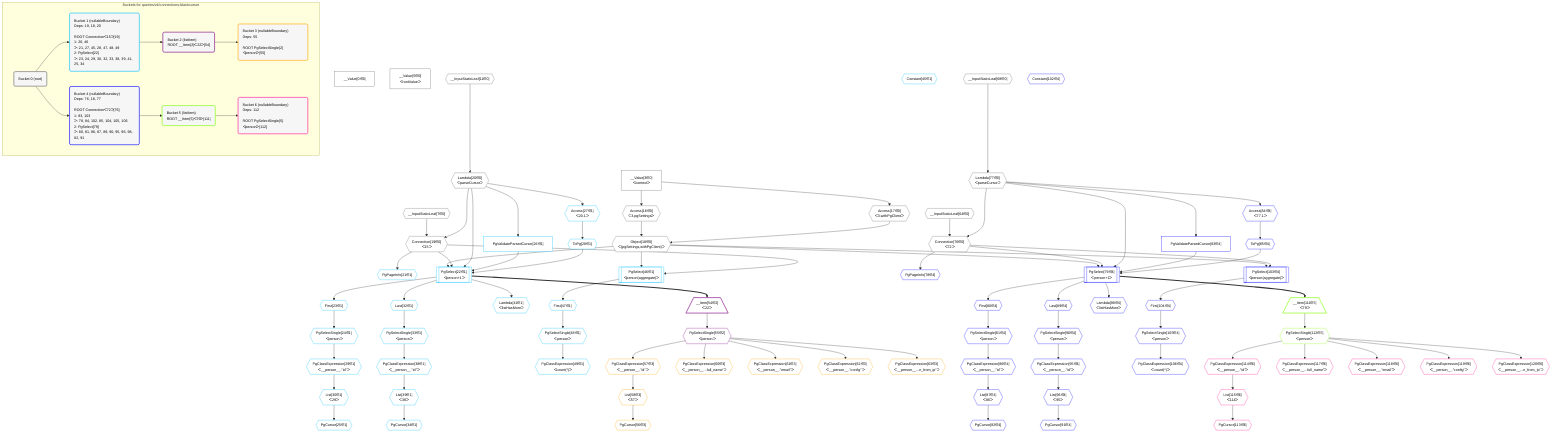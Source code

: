 %%{init: {'themeVariables': { 'fontSize': '12px'}}}%%
graph TD
    classDef path fill:#eee,stroke:#000,color:#000
    classDef plan fill:#fff,stroke-width:1px,color:#000
    classDef itemplan fill:#fff,stroke-width:2px,color:#000
    classDef unbatchedplan fill:#dff,stroke-width:1px,color:#000
    classDef sideeffectplan fill:#fcc,stroke-width:2px,color:#000
    classDef bucket fill:#f6f6f6,color:#000,stroke-width:2px,text-align:left


    %% define steps
    __Value0["__Value[0∈0]"]:::plan
    __Value3["__Value[3∈0]<br />ᐸcontextᐳ"]:::plan
    __Value5["__Value[5∈0]<br />ᐸrootValueᐳ"]:::plan
    __InputStaticLeaf7{{"__InputStaticLeaf[7∈0]"}}:::plan
    __InputStaticLeaf11{{"__InputStaticLeaf[11∈0]"}}:::plan
    Access16{{"Access[16∈0]<br />ᐸ3.pgSettingsᐳ"}}:::plan
    Access17{{"Access[17∈0]<br />ᐸ3.withPgClientᐳ"}}:::plan
    Object18{{"Object[18∈0]<br />ᐸ{pgSettings,withPgClient}ᐳ"}}:::plan
    Lambda20{{"Lambda[20∈0]<br />ᐸparseCursorᐳ"}}:::plan
    Connection19{{"Connection[19∈0]<br />ᐸ15ᐳ"}}:::plan
    PgPageInfo21{{"PgPageInfo[21∈1]"}}:::plan
    PgValidateParsedCursor26["PgValidateParsedCursor[26∈1]"]:::plan
    Access27{{"Access[27∈1]<br />ᐸ20.1ᐳ"}}:::plan
    ToPg28{{"ToPg[28∈1]"}}:::plan
    PgSelect22[["PgSelect[22∈1]<br />ᐸperson+1ᐳ"]]:::plan
    First23{{"First[23∈1]"}}:::plan
    PgSelectSingle24{{"PgSelectSingle[24∈1]<br />ᐸpersonᐳ"}}:::plan
    PgClassExpression29{{"PgClassExpression[29∈1]<br />ᐸ__person__.”id”ᐳ"}}:::plan
    List30{{"List[30∈1]<br />ᐸ29ᐳ"}}:::plan
    PgCursor25{{"PgCursor[25∈1]"}}:::plan
    Last32{{"Last[32∈1]"}}:::plan
    PgSelectSingle33{{"PgSelectSingle[33∈1]<br />ᐸpersonᐳ"}}:::plan
    PgClassExpression38{{"PgClassExpression[38∈1]<br />ᐸ__person__.”id”ᐳ"}}:::plan
    List39{{"List[39∈1]<br />ᐸ38ᐳ"}}:::plan
    PgCursor34{{"PgCursor[34∈1]"}}:::plan
    Lambda41{{"Lambda[41∈1]<br />ᐸlistHasMoreᐳ"}}:::plan
    Constant45{{"Constant[45∈1]"}}:::plan
    PgSelect46[["PgSelect[46∈1]<br />ᐸperson(aggregate)ᐳ"]]:::plan
    First47{{"First[47∈1]"}}:::plan
    PgSelectSingle48{{"PgSelectSingle[48∈1]<br />ᐸpersonᐳ"}}:::plan
    PgClassExpression49{{"PgClassExpression[49∈1]<br />ᐸcount(*)ᐳ"}}:::plan
    __Item54[/"__Item[54∈2]<br />ᐸ22ᐳ"\]:::itemplan
    PgSelectSingle55{{"PgSelectSingle[55∈2]<br />ᐸpersonᐳ"}}:::plan
    PgClassExpression57{{"PgClassExpression[57∈3]<br />ᐸ__person__.”id”ᐳ"}}:::plan
    List58{{"List[58∈3]<br />ᐸ57ᐳ"}}:::plan
    PgCursor56{{"PgCursor[56∈3]"}}:::plan
    PgClassExpression60{{"PgClassExpression[60∈3]<br />ᐸ__person__...full_name”ᐳ"}}:::plan
    PgClassExpression61{{"PgClassExpression[61∈3]<br />ᐸ__person__.”email”ᐳ"}}:::plan
    PgClassExpression62{{"PgClassExpression[62∈3]<br />ᐸ__person__.”config”ᐳ"}}:::plan
    PgClassExpression63{{"PgClassExpression[63∈3]<br />ᐸ__person__...n_from_ip”ᐳ"}}:::plan
    __InputStaticLeaf64{{"__InputStaticLeaf[64∈0]"}}:::plan
    __InputStaticLeaf68{{"__InputStaticLeaf[68∈0]"}}:::plan
    Lambda77{{"Lambda[77∈0]<br />ᐸparseCursorᐳ"}}:::plan
    Connection76{{"Connection[76∈0]<br />ᐸ72ᐳ"}}:::plan
    PgPageInfo78{{"PgPageInfo[78∈4]"}}:::plan
    PgValidateParsedCursor83["PgValidateParsedCursor[83∈4]"]:::plan
    Access84{{"Access[84∈4]<br />ᐸ77.1ᐳ"}}:::plan
    ToPg85{{"ToPg[85∈4]"}}:::plan
    PgSelect79[["PgSelect[79∈4]<br />ᐸperson+1ᐳ"]]:::plan
    First80{{"First[80∈4]"}}:::plan
    PgSelectSingle81{{"PgSelectSingle[81∈4]<br />ᐸpersonᐳ"}}:::plan
    PgClassExpression86{{"PgClassExpression[86∈4]<br />ᐸ__person__.”id”ᐳ"}}:::plan
    List87{{"List[87∈4]<br />ᐸ86ᐳ"}}:::plan
    PgCursor82{{"PgCursor[82∈4]"}}:::plan
    Last89{{"Last[89∈4]"}}:::plan
    PgSelectSingle90{{"PgSelectSingle[90∈4]<br />ᐸpersonᐳ"}}:::plan
    PgClassExpression95{{"PgClassExpression[95∈4]<br />ᐸ__person__.”id”ᐳ"}}:::plan
    List96{{"List[96∈4]<br />ᐸ95ᐳ"}}:::plan
    PgCursor91{{"PgCursor[91∈4]"}}:::plan
    Lambda98{{"Lambda[98∈4]<br />ᐸlistHasMoreᐳ"}}:::plan
    Constant102{{"Constant[102∈4]"}}:::plan
    PgSelect103[["PgSelect[103∈4]<br />ᐸperson(aggregate)ᐳ"]]:::plan
    First104{{"First[104∈4]"}}:::plan
    PgSelectSingle105{{"PgSelectSingle[105∈4]<br />ᐸpersonᐳ"}}:::plan
    PgClassExpression106{{"PgClassExpression[106∈4]<br />ᐸcount(*)ᐳ"}}:::plan
    __Item111[/"__Item[111∈5]<br />ᐸ79ᐳ"\]:::itemplan
    PgSelectSingle112{{"PgSelectSingle[112∈5]<br />ᐸpersonᐳ"}}:::plan
    PgClassExpression114{{"PgClassExpression[114∈6]<br />ᐸ__person__.”id”ᐳ"}}:::plan
    List115{{"List[115∈6]<br />ᐸ114ᐳ"}}:::plan
    PgCursor113{{"PgCursor[113∈6]"}}:::plan
    PgClassExpression117{{"PgClassExpression[117∈6]<br />ᐸ__person__...full_name”ᐳ"}}:::plan
    PgClassExpression118{{"PgClassExpression[118∈6]<br />ᐸ__person__.”email”ᐳ"}}:::plan
    PgClassExpression119{{"PgClassExpression[119∈6]<br />ᐸ__person__.”config”ᐳ"}}:::plan
    PgClassExpression120{{"PgClassExpression[120∈6]<br />ᐸ__person__...n_from_ip”ᐳ"}}:::plan

    %% plan dependencies
    __Value3 --> Access16
    __Value3 --> Access17
    Access16 & Access17 --> Object18
    __InputStaticLeaf11 --> Lambda20
    __InputStaticLeaf7 & Lambda20 --> Connection19
    Connection19 --> PgPageInfo21
    Lambda20 --> PgValidateParsedCursor26
    Lambda20 --> Access27
    Access27 --> ToPg28
    Object18 & Connection19 & Lambda20 & PgValidateParsedCursor26 & ToPg28 --> PgSelect22
    PgSelect22 --> First23
    First23 --> PgSelectSingle24
    PgSelectSingle24 --> PgClassExpression29
    PgClassExpression29 --> List30
    List30 --> PgCursor25
    PgSelect22 --> Last32
    Last32 --> PgSelectSingle33
    PgSelectSingle33 --> PgClassExpression38
    PgClassExpression38 --> List39
    List39 --> PgCursor34
    PgSelect22 --> Lambda41
    Object18 & Connection19 --> PgSelect46
    PgSelect46 --> First47
    First47 --> PgSelectSingle48
    PgSelectSingle48 --> PgClassExpression49
    PgSelect22 ==> __Item54
    __Item54 --> PgSelectSingle55
    PgSelectSingle55 --> PgClassExpression57
    PgClassExpression57 --> List58
    List58 --> PgCursor56
    PgSelectSingle55 --> PgClassExpression60
    PgSelectSingle55 --> PgClassExpression61
    PgSelectSingle55 --> PgClassExpression62
    PgSelectSingle55 --> PgClassExpression63
    __InputStaticLeaf68 --> Lambda77
    __InputStaticLeaf64 & Lambda77 --> Connection76
    Connection76 --> PgPageInfo78
    Lambda77 --> PgValidateParsedCursor83
    Lambda77 --> Access84
    Access84 --> ToPg85
    Object18 & Connection76 & Lambda77 & PgValidateParsedCursor83 & ToPg85 --> PgSelect79
    PgSelect79 --> First80
    First80 --> PgSelectSingle81
    PgSelectSingle81 --> PgClassExpression86
    PgClassExpression86 --> List87
    List87 --> PgCursor82
    PgSelect79 --> Last89
    Last89 --> PgSelectSingle90
    PgSelectSingle90 --> PgClassExpression95
    PgClassExpression95 --> List96
    List96 --> PgCursor91
    PgSelect79 --> Lambda98
    Object18 & Connection76 --> PgSelect103
    PgSelect103 --> First104
    First104 --> PgSelectSingle105
    PgSelectSingle105 --> PgClassExpression106
    PgSelect79 ==> __Item111
    __Item111 --> PgSelectSingle112
    PgSelectSingle112 --> PgClassExpression114
    PgClassExpression114 --> List115
    List115 --> PgCursor113
    PgSelectSingle112 --> PgClassExpression117
    PgSelectSingle112 --> PgClassExpression118
    PgSelectSingle112 --> PgClassExpression119
    PgSelectSingle112 --> PgClassExpression120

    subgraph "Buckets for queries/v4/connections-blankcursor"
    Bucket0("Bucket 0 (root)"):::bucket
    classDef bucket0 stroke:#696969
    class Bucket0,__Value0,__Value3,__Value5,__InputStaticLeaf7,__InputStaticLeaf11,Access16,Access17,Object18,Connection19,Lambda20,__InputStaticLeaf64,__InputStaticLeaf68,Connection76,Lambda77 bucket0
    Bucket1("Bucket 1 (nullableBoundary)<br />Deps: 19, 18, 20<br /><br />ROOT Connectionᐸ15ᐳ[19]<br />1: 26, 46<br />ᐳ: 21, 27, 45, 28, 47, 48, 49<br />2: PgSelect[22]<br />ᐳ: 23, 24, 29, 30, 32, 33, 38, 39, 41, 25, 34"):::bucket
    classDef bucket1 stroke:#00bfff
    class Bucket1,PgPageInfo21,PgSelect22,First23,PgSelectSingle24,PgCursor25,PgValidateParsedCursor26,Access27,ToPg28,PgClassExpression29,List30,Last32,PgSelectSingle33,PgCursor34,PgClassExpression38,List39,Lambda41,Constant45,PgSelect46,First47,PgSelectSingle48,PgClassExpression49 bucket1
    Bucket2("Bucket 2 (listItem)<br />ROOT __Item{2}ᐸ22ᐳ[54]"):::bucket
    classDef bucket2 stroke:#7f007f
    class Bucket2,__Item54,PgSelectSingle55 bucket2
    Bucket3("Bucket 3 (nullableBoundary)<br />Deps: 55<br /><br />ROOT PgSelectSingle{2}ᐸpersonᐳ[55]"):::bucket
    classDef bucket3 stroke:#ffa500
    class Bucket3,PgCursor56,PgClassExpression57,List58,PgClassExpression60,PgClassExpression61,PgClassExpression62,PgClassExpression63 bucket3
    Bucket4("Bucket 4 (nullableBoundary)<br />Deps: 76, 18, 77<br /><br />ROOT Connectionᐸ72ᐳ[76]<br />1: 83, 103<br />ᐳ: 78, 84, 102, 85, 104, 105, 106<br />2: PgSelect[79]<br />ᐳ: 80, 81, 86, 87, 89, 90, 95, 96, 98, 82, 91"):::bucket
    classDef bucket4 stroke:#0000ff
    class Bucket4,PgPageInfo78,PgSelect79,First80,PgSelectSingle81,PgCursor82,PgValidateParsedCursor83,Access84,ToPg85,PgClassExpression86,List87,Last89,PgSelectSingle90,PgCursor91,PgClassExpression95,List96,Lambda98,Constant102,PgSelect103,First104,PgSelectSingle105,PgClassExpression106 bucket4
    Bucket5("Bucket 5 (listItem)<br />ROOT __Item{5}ᐸ79ᐳ[111]"):::bucket
    classDef bucket5 stroke:#7fff00
    class Bucket5,__Item111,PgSelectSingle112 bucket5
    Bucket6("Bucket 6 (nullableBoundary)<br />Deps: 112<br /><br />ROOT PgSelectSingle{5}ᐸpersonᐳ[112]"):::bucket
    classDef bucket6 stroke:#ff1493
    class Bucket6,PgCursor113,PgClassExpression114,List115,PgClassExpression117,PgClassExpression118,PgClassExpression119,PgClassExpression120 bucket6
    Bucket0 --> Bucket1 & Bucket4
    Bucket1 --> Bucket2
    Bucket2 --> Bucket3
    Bucket4 --> Bucket5
    Bucket5 --> Bucket6
    end